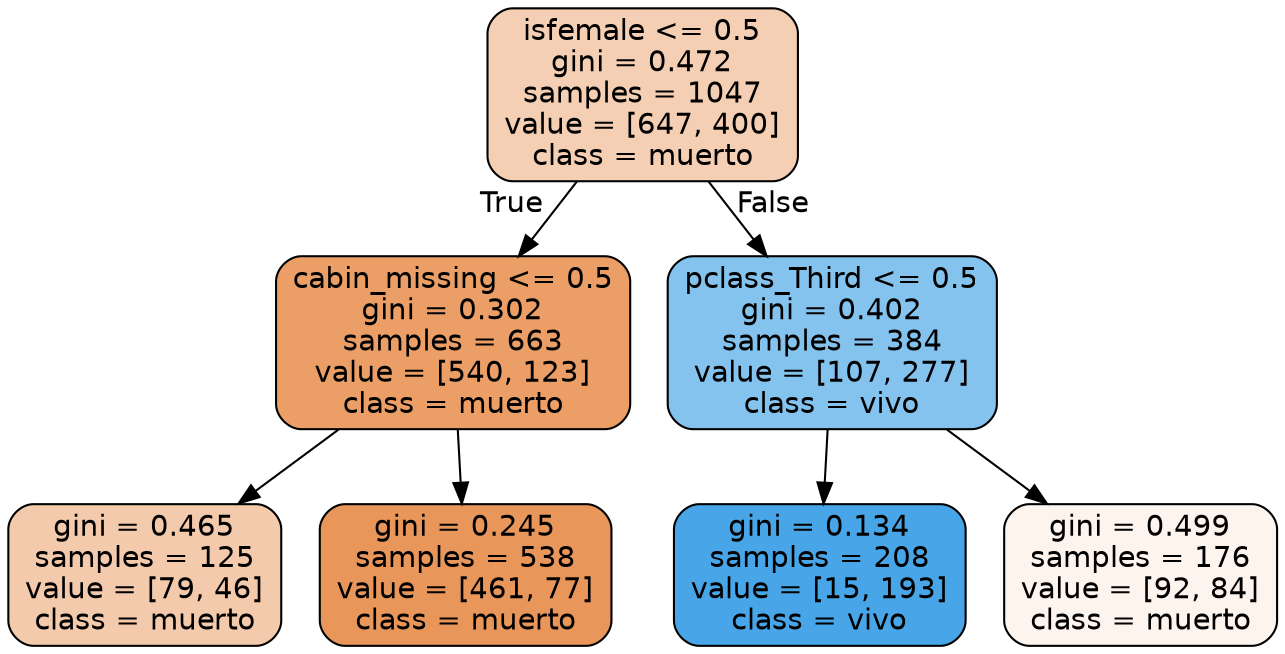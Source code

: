 digraph Tree {
node [shape=box, style="filled, rounded", color="black", fontname=helvetica] ;
edge [fontname=helvetica] ;
0 [label="isfemale <= 0.5\ngini = 0.472\nsamples = 1047\nvalue = [647, 400]\nclass = muerto", fillcolor="#f5cfb3"] ;
1 [label="cabin_missing <= 0.5\ngini = 0.302\nsamples = 663\nvalue = [540, 123]\nclass = muerto", fillcolor="#eb9e66"] ;
0 -> 1 [labeldistance=2.5, labelangle=45, headlabel="True"] ;
2 [label="gini = 0.465\nsamples = 125\nvalue = [79, 46]\nclass = muerto", fillcolor="#f4caac"] ;
1 -> 2 ;
3 [label="gini = 0.245\nsamples = 538\nvalue = [461, 77]\nclass = muerto", fillcolor="#e9965a"] ;
1 -> 3 ;
4 [label="pclass_Third <= 0.5\ngini = 0.402\nsamples = 384\nvalue = [107, 277]\nclass = vivo", fillcolor="#85c3ef"] ;
0 -> 4 [labeldistance=2.5, labelangle=-45, headlabel="False"] ;
5 [label="gini = 0.134\nsamples = 208\nvalue = [15, 193]\nclass = vivo", fillcolor="#48a5e7"] ;
4 -> 5 ;
6 [label="gini = 0.499\nsamples = 176\nvalue = [92, 84]\nclass = muerto", fillcolor="#fdf4ee"] ;
4 -> 6 ;
}